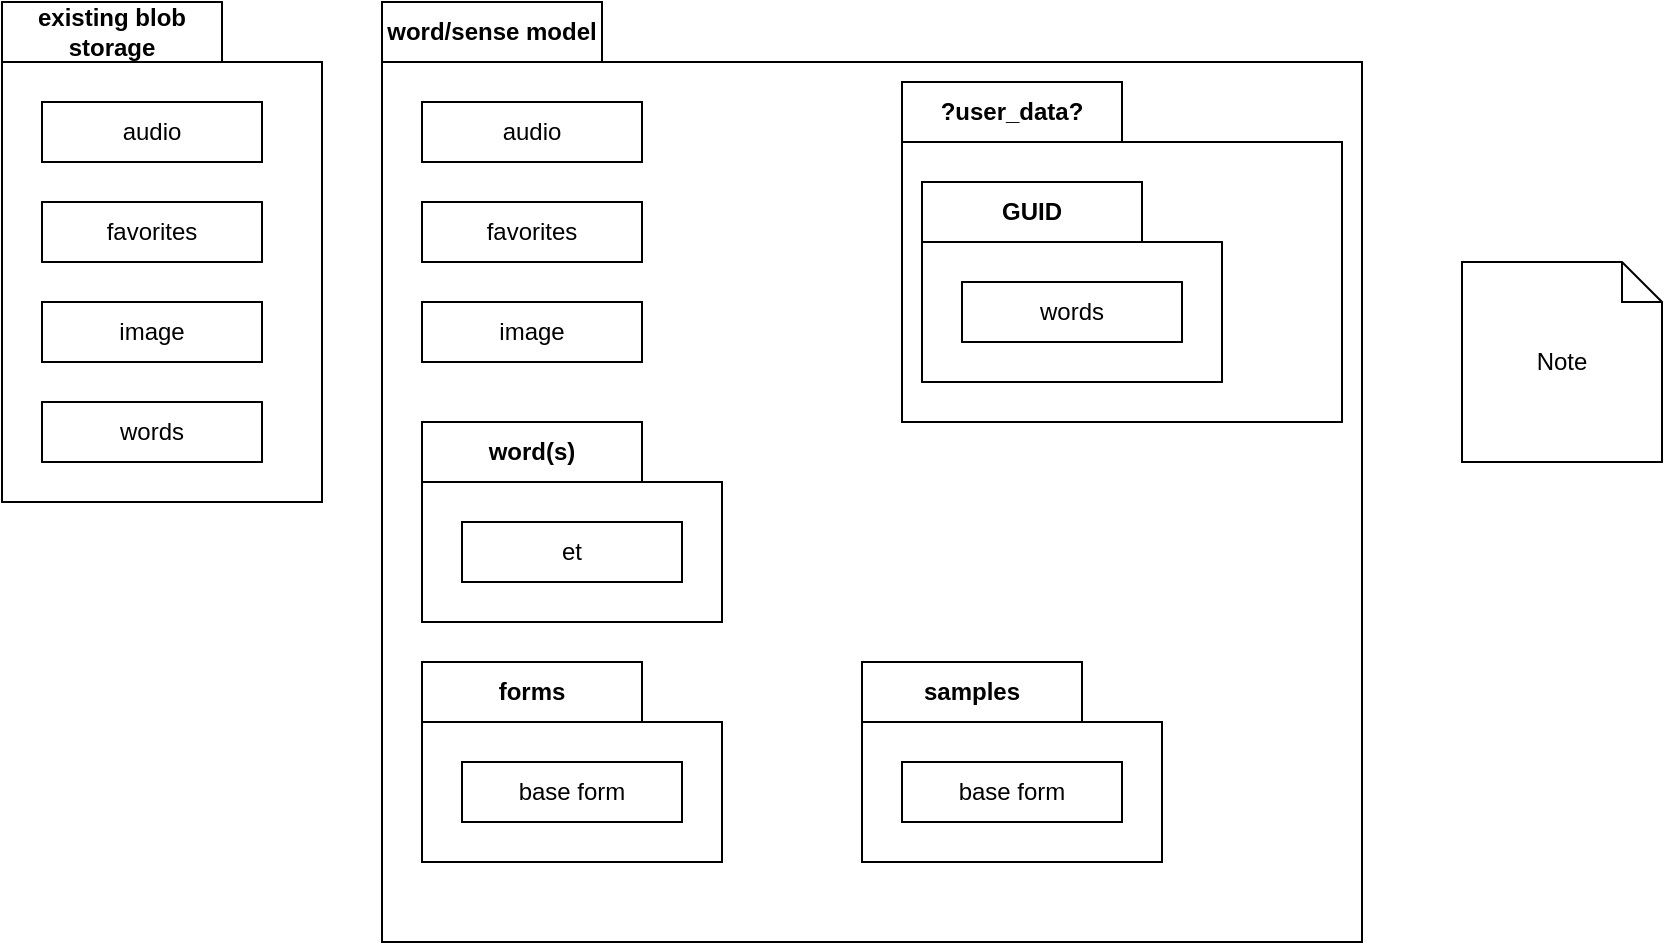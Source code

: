 <mxfile version="22.0.3" type="device">
  <diagram name="Page-1" id="ZIKXhhZbbatba5ODVGRu">
    <mxGraphModel dx="1777" dy="967" grid="1" gridSize="10" guides="1" tooltips="1" connect="1" arrows="1" fold="1" page="0" pageScale="1" pageWidth="850" pageHeight="1100" math="0" shadow="0">
      <root>
        <mxCell id="0" />
        <mxCell id="1" parent="0" />
        <mxCell id="Z1JVSipxi-uQwTgNkyXM-1" value="existing blob storage" style="shape=folder;fontStyle=1;tabWidth=110;tabHeight=30;tabPosition=left;html=1;boundedLbl=1;labelInHeader=1;container=1;collapsible=0;recursiveResize=0;whiteSpace=wrap;" parent="1" vertex="1">
          <mxGeometry x="-130" y="20" width="160" height="250" as="geometry" />
        </mxCell>
        <mxCell id="Z1JVSipxi-uQwTgNkyXM-2" value="audio" style="html=1;whiteSpace=wrap;" parent="Z1JVSipxi-uQwTgNkyXM-1" vertex="1">
          <mxGeometry width="110" height="30" relative="1" as="geometry">
            <mxPoint x="20" y="50" as="offset" />
          </mxGeometry>
        </mxCell>
        <mxCell id="Z1JVSipxi-uQwTgNkyXM-3" value="favorites" style="html=1;whiteSpace=wrap;" parent="Z1JVSipxi-uQwTgNkyXM-1" vertex="1">
          <mxGeometry width="110" height="30" relative="1" as="geometry">
            <mxPoint x="20" y="100" as="offset" />
          </mxGeometry>
        </mxCell>
        <mxCell id="Z1JVSipxi-uQwTgNkyXM-4" value="image" style="html=1;whiteSpace=wrap;" parent="Z1JVSipxi-uQwTgNkyXM-1" vertex="1">
          <mxGeometry width="110" height="30" relative="1" as="geometry">
            <mxPoint x="20" y="150" as="offset" />
          </mxGeometry>
        </mxCell>
        <mxCell id="Z1JVSipxi-uQwTgNkyXM-9" value="words" style="html=1;whiteSpace=wrap;" parent="Z1JVSipxi-uQwTgNkyXM-1" vertex="1">
          <mxGeometry width="110" height="30" relative="1" as="geometry">
            <mxPoint x="20" y="200" as="offset" />
          </mxGeometry>
        </mxCell>
        <mxCell id="Z1JVSipxi-uQwTgNkyXM-10" value="word/sense model" style="shape=folder;fontStyle=1;tabWidth=110;tabHeight=30;tabPosition=left;html=1;boundedLbl=1;labelInHeader=1;container=1;collapsible=0;recursiveResize=0;whiteSpace=wrap;" parent="1" vertex="1">
          <mxGeometry x="60" y="20" width="490" height="470" as="geometry" />
        </mxCell>
        <mxCell id="Z1JVSipxi-uQwTgNkyXM-11" value="audio" style="html=1;whiteSpace=wrap;" parent="Z1JVSipxi-uQwTgNkyXM-10" vertex="1">
          <mxGeometry width="110" height="30" relative="1" as="geometry">
            <mxPoint x="20" y="50" as="offset" />
          </mxGeometry>
        </mxCell>
        <mxCell id="Z1JVSipxi-uQwTgNkyXM-12" value="favorites" style="html=1;whiteSpace=wrap;" parent="Z1JVSipxi-uQwTgNkyXM-10" vertex="1">
          <mxGeometry width="110" height="30" relative="1" as="geometry">
            <mxPoint x="20" y="100" as="offset" />
          </mxGeometry>
        </mxCell>
        <mxCell id="Z1JVSipxi-uQwTgNkyXM-13" value="image" style="html=1;whiteSpace=wrap;" parent="Z1JVSipxi-uQwTgNkyXM-10" vertex="1">
          <mxGeometry width="110" height="30" relative="1" as="geometry">
            <mxPoint x="20" y="150" as="offset" />
          </mxGeometry>
        </mxCell>
        <mxCell id="Z1JVSipxi-uQwTgNkyXM-16" value="word(s)" style="shape=folder;fontStyle=1;tabWidth=110;tabHeight=30;tabPosition=left;html=1;boundedLbl=1;labelInHeader=1;container=1;collapsible=0;recursiveResize=0;whiteSpace=wrap;" parent="Z1JVSipxi-uQwTgNkyXM-10" vertex="1">
          <mxGeometry x="20" y="210" width="150" height="100" as="geometry" />
        </mxCell>
        <mxCell id="Z1JVSipxi-uQwTgNkyXM-17" value="et" style="html=1;whiteSpace=wrap;" parent="Z1JVSipxi-uQwTgNkyXM-16" vertex="1">
          <mxGeometry width="110" height="30" relative="1" as="geometry">
            <mxPoint x="20" y="50" as="offset" />
          </mxGeometry>
        </mxCell>
        <mxCell id="Z1JVSipxi-uQwTgNkyXM-18" value="forms" style="shape=folder;fontStyle=1;tabWidth=110;tabHeight=30;tabPosition=left;html=1;boundedLbl=1;labelInHeader=1;container=1;collapsible=0;recursiveResize=0;whiteSpace=wrap;" parent="Z1JVSipxi-uQwTgNkyXM-10" vertex="1">
          <mxGeometry x="20" y="330" width="150" height="100" as="geometry" />
        </mxCell>
        <mxCell id="Z1JVSipxi-uQwTgNkyXM-19" value="base form" style="html=1;whiteSpace=wrap;" parent="Z1JVSipxi-uQwTgNkyXM-18" vertex="1">
          <mxGeometry width="110" height="30" relative="1" as="geometry">
            <mxPoint x="20" y="50" as="offset" />
          </mxGeometry>
        </mxCell>
        <mxCell id="Z1JVSipxi-uQwTgNkyXM-22" value="?user_data?" style="shape=folder;fontStyle=1;tabWidth=110;tabHeight=30;tabPosition=left;html=1;boundedLbl=1;labelInHeader=1;container=1;collapsible=0;recursiveResize=0;whiteSpace=wrap;" parent="Z1JVSipxi-uQwTgNkyXM-10" vertex="1">
          <mxGeometry x="260" y="40" width="220" height="170" as="geometry" />
        </mxCell>
        <mxCell id="Z1JVSipxi-uQwTgNkyXM-24" value="GUID" style="shape=folder;fontStyle=1;tabWidth=110;tabHeight=30;tabPosition=left;html=1;boundedLbl=1;labelInHeader=1;container=1;collapsible=0;recursiveResize=0;whiteSpace=wrap;" parent="Z1JVSipxi-uQwTgNkyXM-22" vertex="1">
          <mxGeometry x="10" y="50" width="150" height="100" as="geometry" />
        </mxCell>
        <mxCell id="Z1JVSipxi-uQwTgNkyXM-25" value="words" style="html=1;whiteSpace=wrap;" parent="Z1JVSipxi-uQwTgNkyXM-24" vertex="1">
          <mxGeometry width="110" height="30" relative="1" as="geometry">
            <mxPoint x="20" y="50" as="offset" />
          </mxGeometry>
        </mxCell>
        <mxCell id="6zRcnN-Dt-z0-5u0goS1-1" value="samples" style="shape=folder;fontStyle=1;tabWidth=110;tabHeight=30;tabPosition=left;html=1;boundedLbl=1;labelInHeader=1;container=1;collapsible=0;recursiveResize=0;whiteSpace=wrap;" vertex="1" parent="Z1JVSipxi-uQwTgNkyXM-10">
          <mxGeometry x="240" y="330" width="150" height="100" as="geometry" />
        </mxCell>
        <mxCell id="6zRcnN-Dt-z0-5u0goS1-2" value="base form" style="html=1;whiteSpace=wrap;" vertex="1" parent="6zRcnN-Dt-z0-5u0goS1-1">
          <mxGeometry width="110" height="30" relative="1" as="geometry">
            <mxPoint x="20" y="50" as="offset" />
          </mxGeometry>
        </mxCell>
        <mxCell id="Z1JVSipxi-uQwTgNkyXM-21" value="Note" style="shape=note;size=20;whiteSpace=wrap;html=1;" parent="1" vertex="1">
          <mxGeometry x="600" y="150" width="100" height="100" as="geometry" />
        </mxCell>
      </root>
    </mxGraphModel>
  </diagram>
</mxfile>
